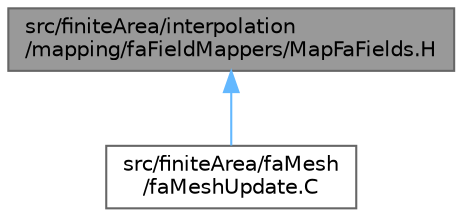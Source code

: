 digraph "src/finiteArea/interpolation/mapping/faFieldMappers/MapFaFields.H"
{
 // LATEX_PDF_SIZE
  bgcolor="transparent";
  edge [fontname=Helvetica,fontsize=10,labelfontname=Helvetica,labelfontsize=10];
  node [fontname=Helvetica,fontsize=10,shape=box,height=0.2,width=0.4];
  Node1 [id="Node000001",label="src/finiteArea/interpolation\l/mapping/faFieldMappers/MapFaFields.H",height=0.2,width=0.4,color="gray40", fillcolor="grey60", style="filled", fontcolor="black",tooltip="Finite area field mapping."];
  Node1 -> Node2 [id="edge1_Node000001_Node000002",dir="back",color="steelblue1",style="solid",tooltip=" "];
  Node2 [id="Node000002",label="src/finiteArea/faMesh\l/faMeshUpdate.C",height=0.2,width=0.4,color="grey40", fillcolor="white", style="filled",URL="$faMeshUpdate_8C.html",tooltip=" "];
}
